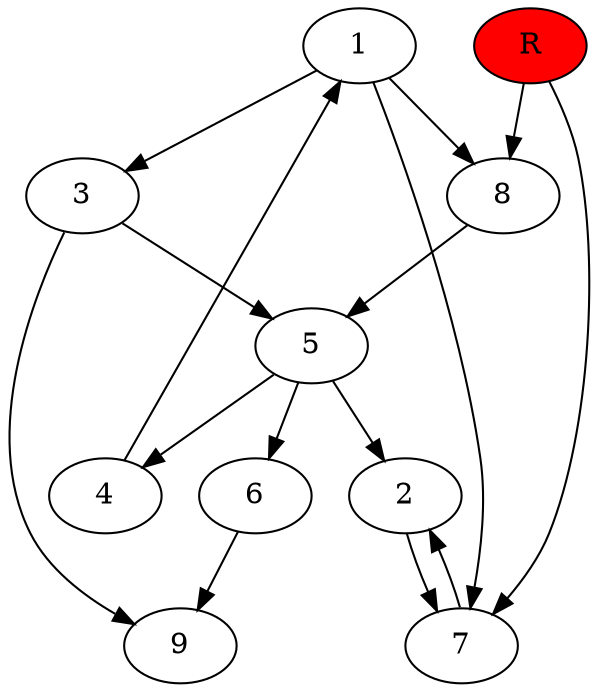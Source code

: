 digraph prb24549 {
	1
	2
	3
	4
	5
	6
	7
	8
	R [fillcolor="#ff0000" style=filled]
	1 -> 3
	1 -> 7
	1 -> 8
	2 -> 7
	3 -> 5
	3 -> 9
	4 -> 1
	5 -> 2
	5 -> 4
	5 -> 6
	6 -> 9
	7 -> 2
	8 -> 5
	R -> 7
	R -> 8
}
